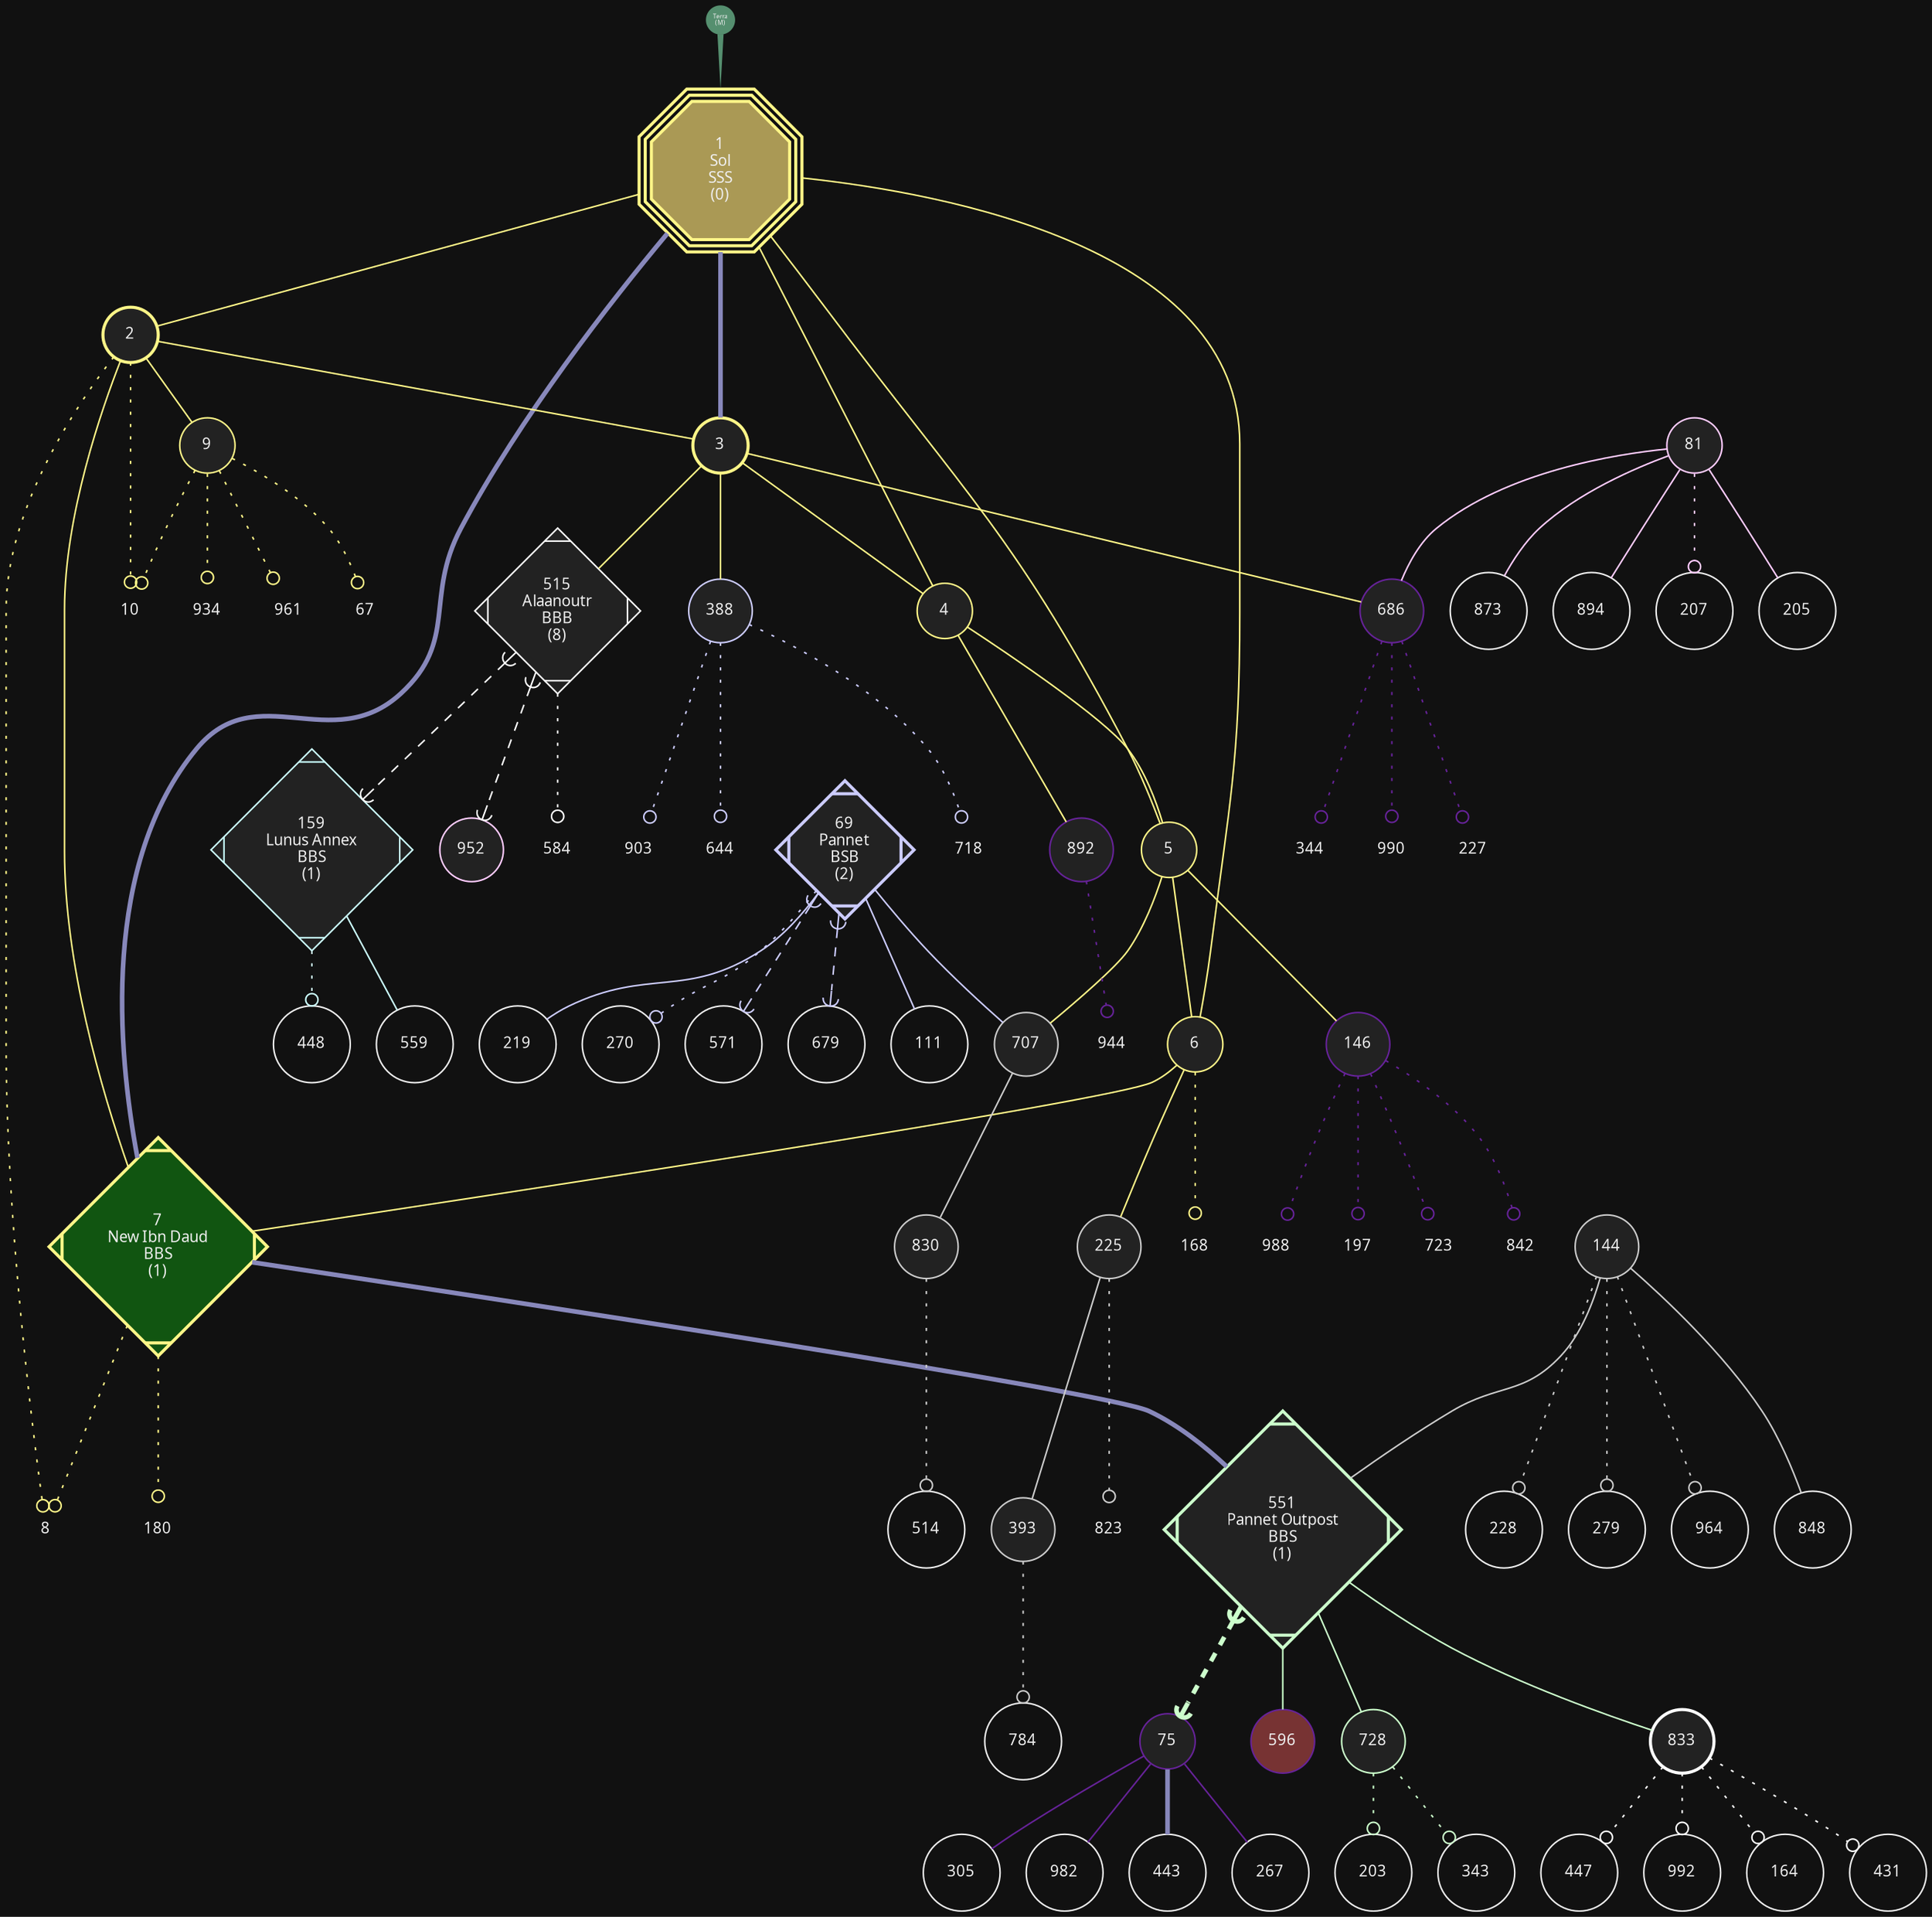 digraph "Local Map for Sector 1" {
graph [overlap=false fontname="Fira Sans" splines=true bgcolor="#111111" pack=20 packmode="node"];
node [shape=circle fontname="Fira Sans" fontcolor="#eeeeee" fillcolor="#111111" fontsize=10 style=filled width=0 height=0 color="#eeeeee" regular=true];
edge [color="#bbbbbb" fontname="Fira Sans" fontsize=10 fontcolor="#88ee88"];

1 [width="1.25" height = "1.25" label="1\nSol\nSSS\n(0)" color="#fff688" fillcolor="#aa9955" style="filled, bold" shape="tripleoctagon" tooltip="special spaceport"];
1 -> { 7 3 } [len="2.0" label="" dir="both" arrowhead="none" arrowtail="none" style="solid" color="#8888bb" penwidth="3" weight="3" tooltip="space lane"];
1 -> { 2 4 5 6 } [len="3.0" label="" dir="both" arrowhead="none" arrowtail="none" style="solid" color="#fff688" penwidth="1" weight="2" tooltip="bidirectional link"];


2 [width="0.5" height = "0.5" label="2" color="#fff688" fillcolor="#222222" style="filled, bold" shape="circle" tooltip="empty sector"];
2 -> { 8 10 } [len="0.05" label="" dir="both" arrowhead="odot" arrowtail="none" style="dotted" color="#fff688" penwidth="1" weight="10" tooltip="uncharted"];
2 -> { 3 7 9 } [len="3.0" label="" dir="both" arrowhead="none" arrowtail="none" style="solid" color="#fff688" penwidth="1" weight="2" tooltip="bidirectional link"];


3 [width="0.5" height = "0.5" label="3" color="#fff688" fillcolor="#222222" style="filled, bold" shape="circle" tooltip="empty sector"];
3 -> { 4 388 515 686 } [len="3.0" label="" dir="both" arrowhead="none" arrowtail="none" style="solid" color="#fff688" penwidth="1" weight="2" tooltip="bidirectional link"];


4 [width="0.5" height = "0.5" label="4" color="#fff688" fillcolor="#222222" style="filled" shape="circle" tooltip="empty sector"];
4 -> { 5 892 } [len="3.0" label="" dir="both" arrowhead="none" arrowtail="none" style="solid" color="#fff688" penwidth="1" weight="2" tooltip="bidirectional link"];


5 [width="0.5" height = "0.5" label="5" color="#fff688" fillcolor="#222222" style="filled" shape="circle" tooltip="empty sector"];
5 -> { 6 146 707 } [len="3.0" label="" dir="both" arrowhead="none" arrowtail="none" style="solid" color="#fff688" penwidth="1" weight="2" tooltip="bidirectional link"];


6 [width="0.5" height = "0.5" label="6" color="#fff688" fillcolor="#222222" style="filled" shape="circle" tooltip="empty sector"];
6 -> 168 [len="0.05" label="" dir="both" arrowhead="odot" arrowtail="none" style="dotted" color="#fff688" penwidth="1" weight="10" tooltip="uncharted"];
6 -> { 7 225 } [len="3.0" label="" dir="both" arrowhead="none" arrowtail="none" style="solid" color="#fff688" penwidth="1" weight="2" tooltip="bidirectional link"];


7 [width="1.25" height = "1.25" label="7\nNew Ibn Daud\nBBS\n(1)" color="#fff688" fillcolor="#115511" style="filled, bold" shape="Mdiamond" tooltip="spaceport"];
7 -> { 8 180 } [len="0.05" label="" dir="both" arrowhead="odot" arrowtail="none" style="dotted" color="#fff688" penwidth="1" weight="10" tooltip="uncharted"];
7 -> 551 [len="2.0" label="" dir="both" arrowhead="none" arrowtail="none" style="solid" color="#8888bb" penwidth="3" weight="3" tooltip="space lane"];


8 [shape=plaintext color="#111111" width="0.25" height="0.25" label="8" tooltip="uncharted sector"];
9 [width="0.5" height = "0.5" label="9" color="#fff688" fillcolor="#222222" style="filled" shape="circle" tooltip="empty sector"];
9 -> { 10 67 934 961 } [len="0.05" label="" dir="both" arrowhead="odot" arrowtail="none" style="dotted" color="#fff688" penwidth="1" weight="10" tooltip="uncharted"];


10 [shape=plaintext color="#111111" width="0.25" height="0.25" label="10" tooltip="uncharted sector"];
67 [shape=plaintext color="#111111" width="0.25" height="0.25" label="67" tooltip="uncharted sector"];
69 [width="1.25" height = "1.25" label="69\nPannet\nBSB\n(2)" color="#ccccff" fillcolor="#222222" style="filled, bold" shape="Mdiamond" tooltip="spaceport"];
69 -> 270 [len="0.05" label="" dir="both" arrowhead="odot" arrowtail="none" style="dotted" color="#ccccff" penwidth="1" weight="10" tooltip="uncharted"];
69 -> { 571 679 } [len="5.0" label="" dir="both" arrowhead="curve" arrowtail="icurve" style="dashed" color="#ccccff" penwidth="1" weight="3" tooltip="one way"];
69 -> { 111 219 707 } [len="3.0" label="" dir="both" arrowhead="none" arrowtail="none" style="solid" color="#ccccff" penwidth="1" weight="2" tooltip="bidirectional link"];


75 [width="0.5" height = "0.5" label="75" color="#662299" fillcolor="#222222" style="filled" shape="circle" tooltip="empty sector"];
75 -> 443 [len="2.0" label="" dir="both" arrowhead="none" arrowtail="none" style="solid" color="#8888bb" penwidth="3" weight="3" tooltip="space lane"];
75 -> { 267 305 982 } [len="3.0" label="" dir="both" arrowhead="none" arrowtail="none" style="solid" color="#662299" penwidth="1" weight="2" tooltip="bidirectional link"];


81 [width="0.5" height = "0.5" label="81" color="#ffccff" fillcolor="#222222" style="filled" shape="circle" tooltip="empty sector"];
81 -> 207 [len="0.05" label="" dir="both" arrowhead="odot" arrowtail="none" style="dotted" color="#ffccff" penwidth="1" weight="10" tooltip="uncharted"];
81 -> { 205 686 873 894 } [len="3.0" label="" dir="both" arrowhead="none" arrowtail="none" style="solid" color="#ffccff" penwidth="1" weight="2" tooltip="bidirectional link"];


144 [width="0.5" height = "0.5" label="144" color="#cccccc" fillcolor="#222222" style="filled" shape="circle" tooltip="empty sector"];
144 -> { 228 279 964 } [len="0.05" label="" dir="both" arrowhead="odot" arrowtail="none" style="dotted" color="#cccccc" penwidth="1" weight="10" tooltip="uncharted"];
144 -> { 551 848 } [len="3.0" label="" dir="both" arrowhead="none" arrowtail="none" style="solid" color="#cccccc" penwidth="1" weight="2" tooltip="bidirectional link"];


146 [width="0.5" height = "0.5" label="146" color="#662299" fillcolor="#222222" style="filled" shape="circle" tooltip="empty sector"];
146 -> { 197 723 842 988 } [len="0.05" label="" dir="both" arrowhead="odot" arrowtail="none" style="dotted" color="#662299" penwidth="1" weight="10" tooltip="uncharted"];


159 [width="1.25" height = "1.25" label="159\nLunus Annex\nBBS\n(1)" color="#ccffff" fillcolor="#222222" style="filled" shape="Mdiamond" tooltip="spaceport"];
159 -> 448 [len="0.05" label="" dir="both" arrowhead="odot" arrowtail="none" style="dotted" color="#ccffff" penwidth="1" weight="10" tooltip="uncharted"];
159 -> 559 [len="3.0" label="" dir="both" arrowhead="none" arrowtail="none" style="solid" color="#ccffff" penwidth="1" weight="2" tooltip="bidirectional link"];


168 [shape=plaintext color="#111111" width="0.25" height="0.25" label="168" tooltip="uncharted sector"];
180 [shape=plaintext color="#111111" width="0.25" height="0.25" label="180" tooltip="uncharted sector"];
197 [shape=plaintext color="#111111" width="0.25" height="0.25" label="197" tooltip="uncharted sector"];
225 [width="0.5" height = "0.5" label="225" color="#cccccc" fillcolor="#222222" style="filled" shape="circle" tooltip="empty sector"];
225 -> 823 [len="0.05" label="" dir="both" arrowhead="odot" arrowtail="none" style="dotted" color="#cccccc" penwidth="1" weight="10" tooltip="uncharted"];
225 -> 393 [len="3.0" label="" dir="both" arrowhead="none" arrowtail="none" style="solid" color="#cccccc" penwidth="1" weight="2" tooltip="bidirectional link"];


227 [shape=plaintext color="#111111" width="0.25" height="0.25" label="227" tooltip="uncharted sector"];
344 [shape=plaintext color="#111111" width="0.25" height="0.25" label="344" tooltip="uncharted sector"];
388 [width="0.5" height = "0.5" label="388" color="#ccccff" fillcolor="#222222" style="filled" shape="circle" tooltip="empty sector"];
388 -> { 644 718 903 } [len="0.05" label="" dir="both" arrowhead="odot" arrowtail="none" style="dotted" color="#ccccff" penwidth="1" weight="10" tooltip="uncharted"];


393 [width="0.5" height = "0.5" label="393" color="#cccccc" fillcolor="#222222" style="filled" shape="circle" tooltip="empty sector"];
393 -> 784 [len="0.05" label="" dir="both" arrowhead="odot" arrowtail="none" style="dotted" color="#cccccc" penwidth="1" weight="10" tooltip="uncharted"];


515 [width="1.25" height = "1.25" label="515\nAlaanoutr\nBBB\n(8)" color="#ffffff" fillcolor="#222222" style="filled" shape="Mdiamond" tooltip="spaceport"];
515 -> 584 [len="0.05" label="" dir="both" arrowhead="odot" arrowtail="none" style="dotted" color="#ffffff" penwidth="1" weight="10" tooltip="uncharted"];
515 -> { 159 952 } [len="5.0" label="" dir="both" arrowhead="curve" arrowtail="icurve" style="dashed" color="#ffffff" penwidth="1" weight="3" tooltip="one way"];


551 [width="1.25" height = "1.25" label="551\nPannet Outpost\nBBS\n(1)" color="#ccffcc" fillcolor="#222222" style="filled, bold" shape="Mdiamond" tooltip="spaceport"];
551 -> 75 [len="5.0" label="" dir="both" arrowhead="curve" arrowtail="icurve" style="dashed,bold" color="#ccffcc" penwidth="3" weight="3" tooltip="one way space lane"];
551 -> { 596 728 833 } [len="3.0" label="" dir="both" arrowhead="none" arrowtail="none" style="solid" color="#ccffcc" penwidth="1" weight="2" tooltip="bidirectional link"];


584 [shape=plaintext color="#111111" width="0.25" height="0.25" label="584" tooltip="uncharted sector"];
596 [width="0.5" height = "0.5" label="596" color="#662299" fillcolor="#773333" style="filled" shape="circle" tooltip="empty sector"];


644 [shape=plaintext color="#111111" width="0.25" height="0.25" label="644" tooltip="uncharted sector"];
686 [width="0.5" height = "0.5" label="686" color="#662299" fillcolor="#222222" style="filled" shape="circle" tooltip="empty sector"];
686 -> { 227 344 990 } [len="0.05" label="" dir="both" arrowhead="odot" arrowtail="none" style="dotted" color="#662299" penwidth="1" weight="10" tooltip="uncharted"];


707 [width="0.5" height = "0.5" label="707" color="#cccccc" fillcolor="#222222" style="filled" shape="circle" tooltip="empty sector"];
707 -> 830 [len="3.0" label="" dir="both" arrowhead="none" arrowtail="none" style="solid" color="#cccccc" penwidth="1" weight="2" tooltip="bidirectional link"];


718 [shape=plaintext color="#111111" width="0.25" height="0.25" label="718" tooltip="uncharted sector"];
723 [shape=plaintext color="#111111" width="0.25" height="0.25" label="723" tooltip="uncharted sector"];
728 [width="0.5" height = "0.5" label="728" color="#ccffcc" fillcolor="#222222" style="filled" shape="circle" tooltip="empty sector"];
728 -> { 203 343 } [len="0.05" label="" dir="both" arrowhead="odot" arrowtail="none" style="dotted" color="#ccffcc" penwidth="1" weight="10" tooltip="uncharted"];


823 [shape=plaintext color="#111111" width="0.25" height="0.25" label="823" tooltip="uncharted sector"];
830 [width="0.5" height = "0.5" label="830" color="#cccccc" fillcolor="#222222" style="filled" shape="circle" tooltip="empty sector"];
830 -> 514 [len="0.05" label="" dir="both" arrowhead="odot" arrowtail="none" style="dotted" color="#cccccc" penwidth="1" weight="10" tooltip="uncharted"];


833 [width="0.5" height = "0.5" label="833" color="#ffffff" fillcolor="#222222" style="filled, bold" shape="circle" tooltip="empty sector"];
833 -> { 164 431 447 992 } [len="0.05" label="" dir="both" arrowhead="odot" arrowtail="none" style="dotted" color="#ffffff" penwidth="1" weight="10" tooltip="uncharted"];


842 [shape=plaintext color="#111111" width="0.25" height="0.25" label="842" tooltip="uncharted sector"];
892 [width="0.5" height = "0.5" label="892" color="#662299" fillcolor="#222222" style="filled" shape="circle" tooltip="empty sector"];
892 -> 944 [len="0.05" label="" dir="both" arrowhead="odot" arrowtail="none" style="dotted" color="#662299" penwidth="1" weight="10" tooltip="uncharted"];


903 [shape=plaintext color="#111111" width="0.25" height="0.25" label="903" tooltip="uncharted sector"];
934 [shape=plaintext color="#111111" width="0.25" height="0.25" label="934" tooltip="uncharted sector"];
944 [shape=plaintext color="#111111" width="0.25" height="0.25" label="944" tooltip="uncharted sector"];
952 [width="0.5" height = "0.5" label="952" color="#ffccff" fillcolor="#222222" style="filled" shape="circle" tooltip="empty sector"];


961 [shape=plaintext color="#111111" width="0.25" height="0.25" label="961" tooltip="uncharted sector"];
988 [shape=plaintext color="#111111" width="0.25" height="0.25" label="988" tooltip="uncharted sector"];
990 [shape=plaintext color="#111111" width="0.25" height="0.25" label="990" tooltip="uncharted sector"];
"Terra" [shape=circle fontsize=4 fixedsize=true width="0.25" height="0.25" margin="0,0" fillcolor="#558f6f" color="#558f6f" fontcolor="#eeeeee" label="Terra\n(M)", tooltip="planet"];
"Terra" -> "1" [style=tapered dir=forward arrowhead=none arrowtail=none len="0.1" weight="10000" penwidth=4 color="#558f6f", tooltip="planet link"];

}
